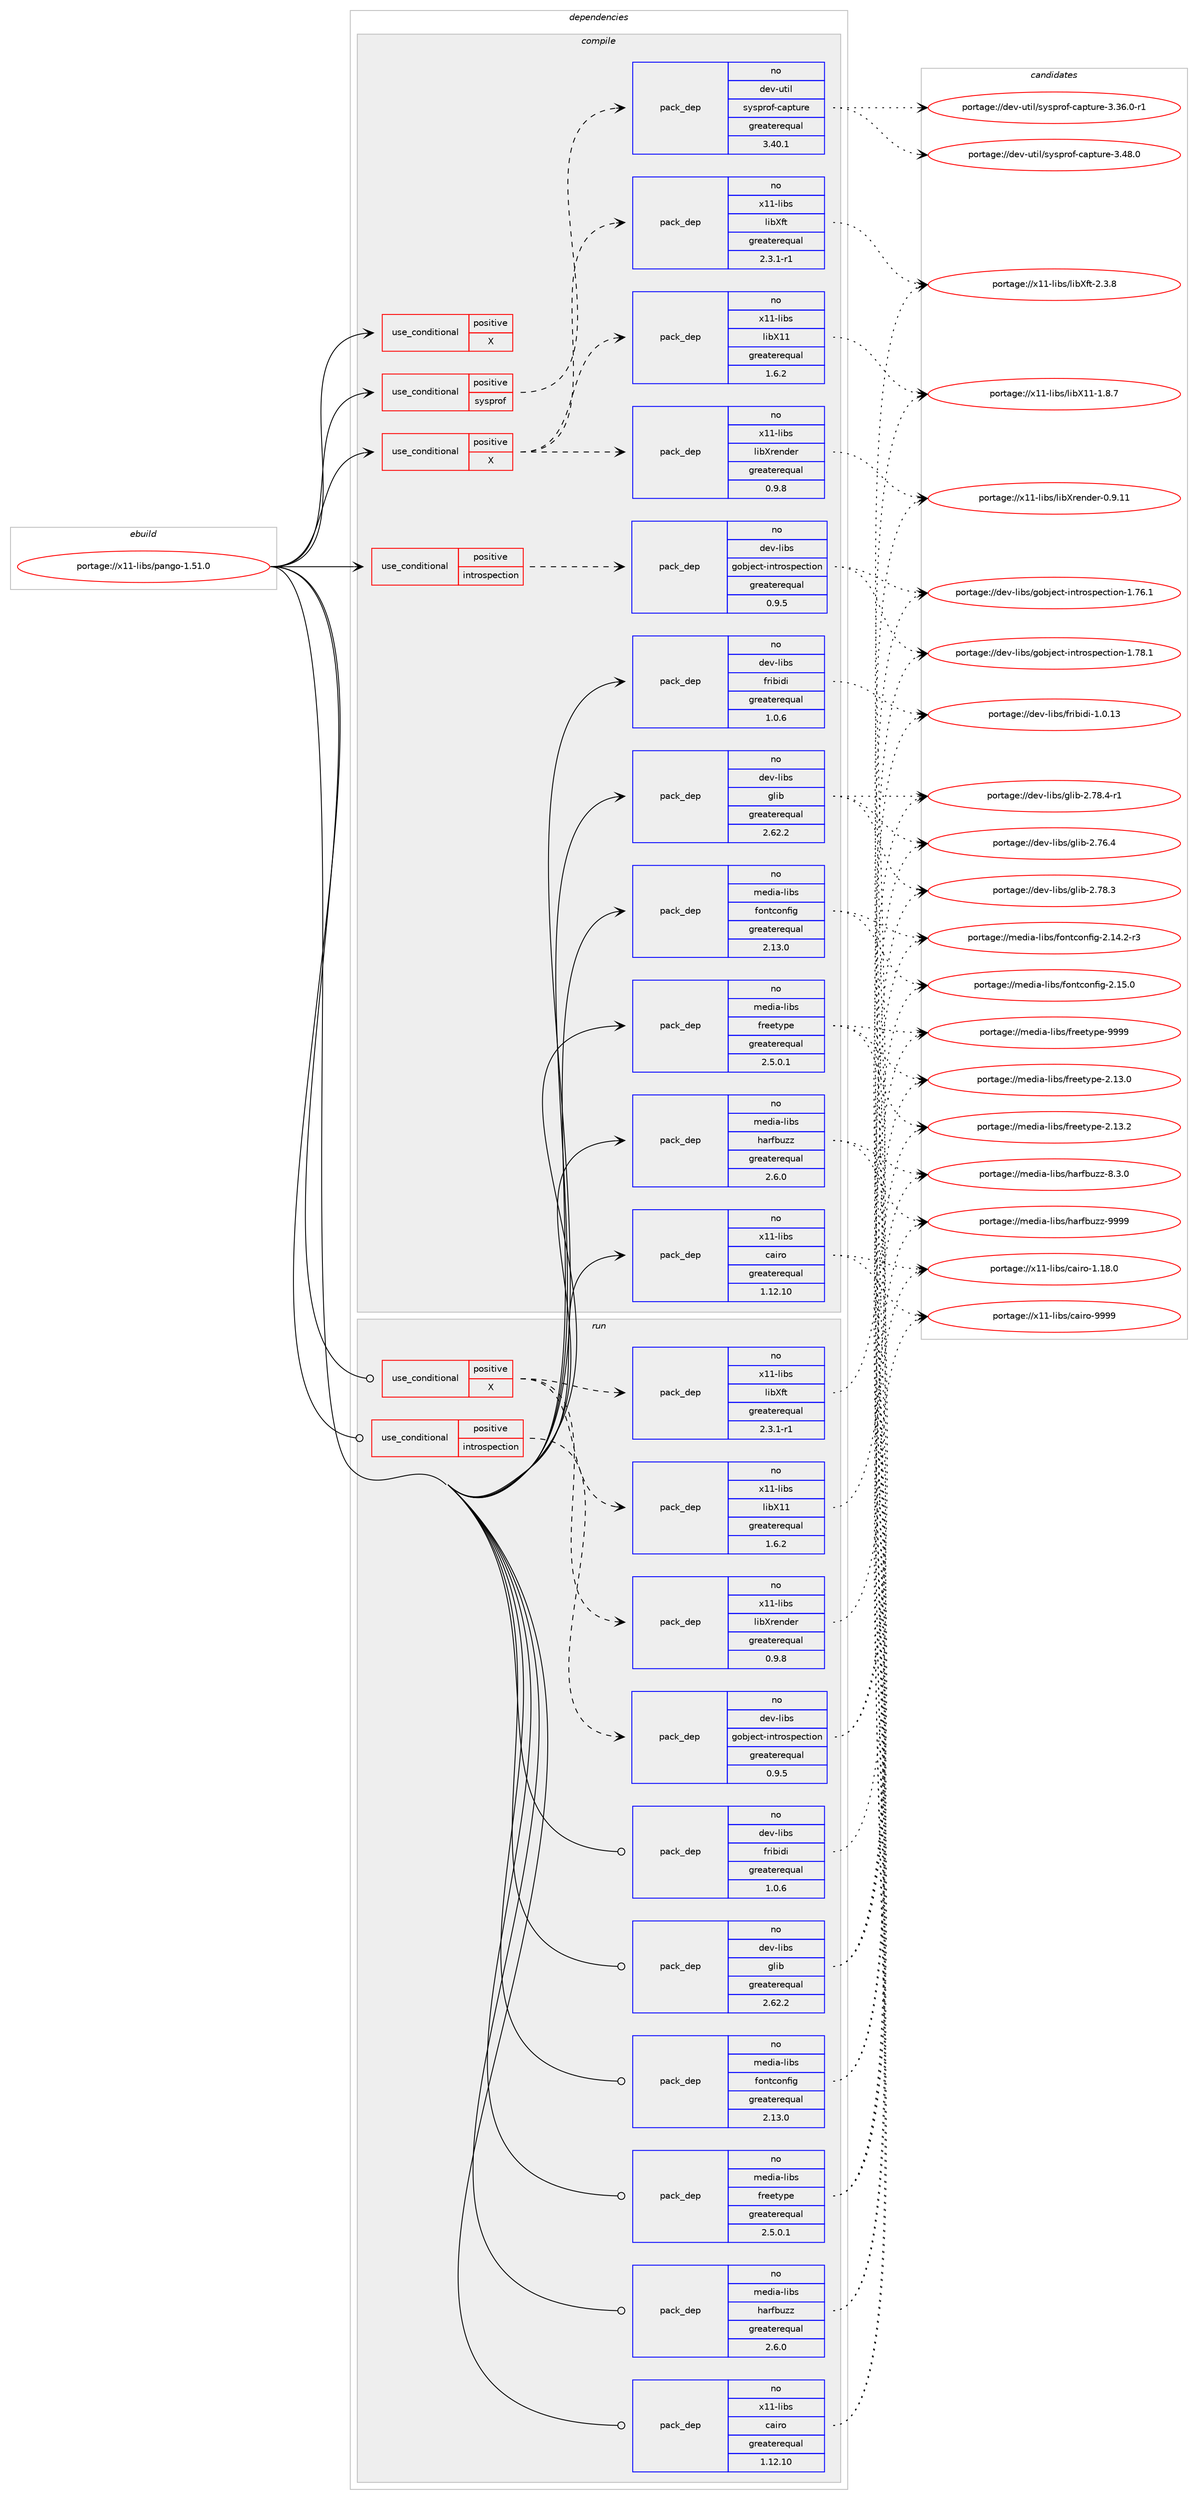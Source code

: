 digraph prolog {

# *************
# Graph options
# *************

newrank=true;
concentrate=true;
compound=true;
graph [rankdir=LR,fontname=Helvetica,fontsize=10,ranksep=1.5];#, ranksep=2.5, nodesep=0.2];
edge  [arrowhead=vee];
node  [fontname=Helvetica,fontsize=10];

# **********
# The ebuild
# **********

subgraph cluster_leftcol {
color=gray;
rank=same;
label=<<i>ebuild</i>>;
id [label="portage://x11-libs/pango-1.51.0", color=red, width=4, href="../x11-libs/pango-1.51.0.svg"];
}

# ****************
# The dependencies
# ****************

subgraph cluster_midcol {
color=gray;
label=<<i>dependencies</i>>;
subgraph cluster_compile {
fillcolor="#eeeeee";
style=filled;
label=<<i>compile</i>>;
subgraph cond17187 {
dependency26272 [label=<<TABLE BORDER="0" CELLBORDER="1" CELLSPACING="0" CELLPADDING="4"><TR><TD ROWSPAN="3" CELLPADDING="10">use_conditional</TD></TR><TR><TD>positive</TD></TR><TR><TD>X</TD></TR></TABLE>>, shape=none, color=red];
# *** BEGIN UNKNOWN DEPENDENCY TYPE (TODO) ***
# dependency26272 -> package_dependency(portage://x11-libs/pango-1.51.0,install,no,x11-base,xorg-proto,none,[,,],[],[])
# *** END UNKNOWN DEPENDENCY TYPE (TODO) ***

}
id:e -> dependency26272:w [weight=20,style="solid",arrowhead="vee"];
subgraph cond17188 {
dependency26273 [label=<<TABLE BORDER="0" CELLBORDER="1" CELLSPACING="0" CELLPADDING="4"><TR><TD ROWSPAN="3" CELLPADDING="10">use_conditional</TD></TR><TR><TD>positive</TD></TR><TR><TD>X</TD></TR></TABLE>>, shape=none, color=red];
subgraph pack8759 {
dependency26274 [label=<<TABLE BORDER="0" CELLBORDER="1" CELLSPACING="0" CELLPADDING="4" WIDTH="220"><TR><TD ROWSPAN="6" CELLPADDING="30">pack_dep</TD></TR><TR><TD WIDTH="110">no</TD></TR><TR><TD>x11-libs</TD></TR><TR><TD>libX11</TD></TR><TR><TD>greaterequal</TD></TR><TR><TD>1.6.2</TD></TR></TABLE>>, shape=none, color=blue];
}
dependency26273:e -> dependency26274:w [weight=20,style="dashed",arrowhead="vee"];
subgraph pack8760 {
dependency26275 [label=<<TABLE BORDER="0" CELLBORDER="1" CELLSPACING="0" CELLPADDING="4" WIDTH="220"><TR><TD ROWSPAN="6" CELLPADDING="30">pack_dep</TD></TR><TR><TD WIDTH="110">no</TD></TR><TR><TD>x11-libs</TD></TR><TR><TD>libXft</TD></TR><TR><TD>greaterequal</TD></TR><TR><TD>2.3.1-r1</TD></TR></TABLE>>, shape=none, color=blue];
}
dependency26273:e -> dependency26275:w [weight=20,style="dashed",arrowhead="vee"];
subgraph pack8761 {
dependency26276 [label=<<TABLE BORDER="0" CELLBORDER="1" CELLSPACING="0" CELLPADDING="4" WIDTH="220"><TR><TD ROWSPAN="6" CELLPADDING="30">pack_dep</TD></TR><TR><TD WIDTH="110">no</TD></TR><TR><TD>x11-libs</TD></TR><TR><TD>libXrender</TD></TR><TR><TD>greaterequal</TD></TR><TR><TD>0.9.8</TD></TR></TABLE>>, shape=none, color=blue];
}
dependency26273:e -> dependency26276:w [weight=20,style="dashed",arrowhead="vee"];
}
id:e -> dependency26273:w [weight=20,style="solid",arrowhead="vee"];
subgraph cond17189 {
dependency26277 [label=<<TABLE BORDER="0" CELLBORDER="1" CELLSPACING="0" CELLPADDING="4"><TR><TD ROWSPAN="3" CELLPADDING="10">use_conditional</TD></TR><TR><TD>positive</TD></TR><TR><TD>introspection</TD></TR></TABLE>>, shape=none, color=red];
subgraph pack8762 {
dependency26278 [label=<<TABLE BORDER="0" CELLBORDER="1" CELLSPACING="0" CELLPADDING="4" WIDTH="220"><TR><TD ROWSPAN="6" CELLPADDING="30">pack_dep</TD></TR><TR><TD WIDTH="110">no</TD></TR><TR><TD>dev-libs</TD></TR><TR><TD>gobject-introspection</TD></TR><TR><TD>greaterequal</TD></TR><TR><TD>0.9.5</TD></TR></TABLE>>, shape=none, color=blue];
}
dependency26277:e -> dependency26278:w [weight=20,style="dashed",arrowhead="vee"];
}
id:e -> dependency26277:w [weight=20,style="solid",arrowhead="vee"];
subgraph cond17190 {
dependency26279 [label=<<TABLE BORDER="0" CELLBORDER="1" CELLSPACING="0" CELLPADDING="4"><TR><TD ROWSPAN="3" CELLPADDING="10">use_conditional</TD></TR><TR><TD>positive</TD></TR><TR><TD>sysprof</TD></TR></TABLE>>, shape=none, color=red];
subgraph pack8763 {
dependency26280 [label=<<TABLE BORDER="0" CELLBORDER="1" CELLSPACING="0" CELLPADDING="4" WIDTH="220"><TR><TD ROWSPAN="6" CELLPADDING="30">pack_dep</TD></TR><TR><TD WIDTH="110">no</TD></TR><TR><TD>dev-util</TD></TR><TR><TD>sysprof-capture</TD></TR><TR><TD>greaterequal</TD></TR><TR><TD>3.40.1</TD></TR></TABLE>>, shape=none, color=blue];
}
dependency26279:e -> dependency26280:w [weight=20,style="dashed",arrowhead="vee"];
}
id:e -> dependency26279:w [weight=20,style="solid",arrowhead="vee"];
subgraph pack8764 {
dependency26281 [label=<<TABLE BORDER="0" CELLBORDER="1" CELLSPACING="0" CELLPADDING="4" WIDTH="220"><TR><TD ROWSPAN="6" CELLPADDING="30">pack_dep</TD></TR><TR><TD WIDTH="110">no</TD></TR><TR><TD>dev-libs</TD></TR><TR><TD>fribidi</TD></TR><TR><TD>greaterequal</TD></TR><TR><TD>1.0.6</TD></TR></TABLE>>, shape=none, color=blue];
}
id:e -> dependency26281:w [weight=20,style="solid",arrowhead="vee"];
subgraph pack8765 {
dependency26282 [label=<<TABLE BORDER="0" CELLBORDER="1" CELLSPACING="0" CELLPADDING="4" WIDTH="220"><TR><TD ROWSPAN="6" CELLPADDING="30">pack_dep</TD></TR><TR><TD WIDTH="110">no</TD></TR><TR><TD>dev-libs</TD></TR><TR><TD>glib</TD></TR><TR><TD>greaterequal</TD></TR><TR><TD>2.62.2</TD></TR></TABLE>>, shape=none, color=blue];
}
id:e -> dependency26282:w [weight=20,style="solid",arrowhead="vee"];
subgraph pack8766 {
dependency26283 [label=<<TABLE BORDER="0" CELLBORDER="1" CELLSPACING="0" CELLPADDING="4" WIDTH="220"><TR><TD ROWSPAN="6" CELLPADDING="30">pack_dep</TD></TR><TR><TD WIDTH="110">no</TD></TR><TR><TD>media-libs</TD></TR><TR><TD>fontconfig</TD></TR><TR><TD>greaterequal</TD></TR><TR><TD>2.13.0</TD></TR></TABLE>>, shape=none, color=blue];
}
id:e -> dependency26283:w [weight=20,style="solid",arrowhead="vee"];
subgraph pack8767 {
dependency26284 [label=<<TABLE BORDER="0" CELLBORDER="1" CELLSPACING="0" CELLPADDING="4" WIDTH="220"><TR><TD ROWSPAN="6" CELLPADDING="30">pack_dep</TD></TR><TR><TD WIDTH="110">no</TD></TR><TR><TD>media-libs</TD></TR><TR><TD>freetype</TD></TR><TR><TD>greaterequal</TD></TR><TR><TD>2.5.0.1</TD></TR></TABLE>>, shape=none, color=blue];
}
id:e -> dependency26284:w [weight=20,style="solid",arrowhead="vee"];
subgraph pack8768 {
dependency26285 [label=<<TABLE BORDER="0" CELLBORDER="1" CELLSPACING="0" CELLPADDING="4" WIDTH="220"><TR><TD ROWSPAN="6" CELLPADDING="30">pack_dep</TD></TR><TR><TD WIDTH="110">no</TD></TR><TR><TD>media-libs</TD></TR><TR><TD>harfbuzz</TD></TR><TR><TD>greaterequal</TD></TR><TR><TD>2.6.0</TD></TR></TABLE>>, shape=none, color=blue];
}
id:e -> dependency26285:w [weight=20,style="solid",arrowhead="vee"];
subgraph pack8769 {
dependency26286 [label=<<TABLE BORDER="0" CELLBORDER="1" CELLSPACING="0" CELLPADDING="4" WIDTH="220"><TR><TD ROWSPAN="6" CELLPADDING="30">pack_dep</TD></TR><TR><TD WIDTH="110">no</TD></TR><TR><TD>x11-libs</TD></TR><TR><TD>cairo</TD></TR><TR><TD>greaterequal</TD></TR><TR><TD>1.12.10</TD></TR></TABLE>>, shape=none, color=blue];
}
id:e -> dependency26286:w [weight=20,style="solid",arrowhead="vee"];
}
subgraph cluster_compileandrun {
fillcolor="#eeeeee";
style=filled;
label=<<i>compile and run</i>>;
}
subgraph cluster_run {
fillcolor="#eeeeee";
style=filled;
label=<<i>run</i>>;
subgraph cond17191 {
dependency26287 [label=<<TABLE BORDER="0" CELLBORDER="1" CELLSPACING="0" CELLPADDING="4"><TR><TD ROWSPAN="3" CELLPADDING="10">use_conditional</TD></TR><TR><TD>positive</TD></TR><TR><TD>X</TD></TR></TABLE>>, shape=none, color=red];
subgraph pack8770 {
dependency26288 [label=<<TABLE BORDER="0" CELLBORDER="1" CELLSPACING="0" CELLPADDING="4" WIDTH="220"><TR><TD ROWSPAN="6" CELLPADDING="30">pack_dep</TD></TR><TR><TD WIDTH="110">no</TD></TR><TR><TD>x11-libs</TD></TR><TR><TD>libX11</TD></TR><TR><TD>greaterequal</TD></TR><TR><TD>1.6.2</TD></TR></TABLE>>, shape=none, color=blue];
}
dependency26287:e -> dependency26288:w [weight=20,style="dashed",arrowhead="vee"];
subgraph pack8771 {
dependency26289 [label=<<TABLE BORDER="0" CELLBORDER="1" CELLSPACING="0" CELLPADDING="4" WIDTH="220"><TR><TD ROWSPAN="6" CELLPADDING="30">pack_dep</TD></TR><TR><TD WIDTH="110">no</TD></TR><TR><TD>x11-libs</TD></TR><TR><TD>libXft</TD></TR><TR><TD>greaterequal</TD></TR><TR><TD>2.3.1-r1</TD></TR></TABLE>>, shape=none, color=blue];
}
dependency26287:e -> dependency26289:w [weight=20,style="dashed",arrowhead="vee"];
subgraph pack8772 {
dependency26290 [label=<<TABLE BORDER="0" CELLBORDER="1" CELLSPACING="0" CELLPADDING="4" WIDTH="220"><TR><TD ROWSPAN="6" CELLPADDING="30">pack_dep</TD></TR><TR><TD WIDTH="110">no</TD></TR><TR><TD>x11-libs</TD></TR><TR><TD>libXrender</TD></TR><TR><TD>greaterequal</TD></TR><TR><TD>0.9.8</TD></TR></TABLE>>, shape=none, color=blue];
}
dependency26287:e -> dependency26290:w [weight=20,style="dashed",arrowhead="vee"];
}
id:e -> dependency26287:w [weight=20,style="solid",arrowhead="odot"];
subgraph cond17192 {
dependency26291 [label=<<TABLE BORDER="0" CELLBORDER="1" CELLSPACING="0" CELLPADDING="4"><TR><TD ROWSPAN="3" CELLPADDING="10">use_conditional</TD></TR><TR><TD>positive</TD></TR><TR><TD>introspection</TD></TR></TABLE>>, shape=none, color=red];
subgraph pack8773 {
dependency26292 [label=<<TABLE BORDER="0" CELLBORDER="1" CELLSPACING="0" CELLPADDING="4" WIDTH="220"><TR><TD ROWSPAN="6" CELLPADDING="30">pack_dep</TD></TR><TR><TD WIDTH="110">no</TD></TR><TR><TD>dev-libs</TD></TR><TR><TD>gobject-introspection</TD></TR><TR><TD>greaterequal</TD></TR><TR><TD>0.9.5</TD></TR></TABLE>>, shape=none, color=blue];
}
dependency26291:e -> dependency26292:w [weight=20,style="dashed",arrowhead="vee"];
}
id:e -> dependency26291:w [weight=20,style="solid",arrowhead="odot"];
subgraph pack8774 {
dependency26293 [label=<<TABLE BORDER="0" CELLBORDER="1" CELLSPACING="0" CELLPADDING="4" WIDTH="220"><TR><TD ROWSPAN="6" CELLPADDING="30">pack_dep</TD></TR><TR><TD WIDTH="110">no</TD></TR><TR><TD>dev-libs</TD></TR><TR><TD>fribidi</TD></TR><TR><TD>greaterequal</TD></TR><TR><TD>1.0.6</TD></TR></TABLE>>, shape=none, color=blue];
}
id:e -> dependency26293:w [weight=20,style="solid",arrowhead="odot"];
subgraph pack8775 {
dependency26294 [label=<<TABLE BORDER="0" CELLBORDER="1" CELLSPACING="0" CELLPADDING="4" WIDTH="220"><TR><TD ROWSPAN="6" CELLPADDING="30">pack_dep</TD></TR><TR><TD WIDTH="110">no</TD></TR><TR><TD>dev-libs</TD></TR><TR><TD>glib</TD></TR><TR><TD>greaterequal</TD></TR><TR><TD>2.62.2</TD></TR></TABLE>>, shape=none, color=blue];
}
id:e -> dependency26294:w [weight=20,style="solid",arrowhead="odot"];
subgraph pack8776 {
dependency26295 [label=<<TABLE BORDER="0" CELLBORDER="1" CELLSPACING="0" CELLPADDING="4" WIDTH="220"><TR><TD ROWSPAN="6" CELLPADDING="30">pack_dep</TD></TR><TR><TD WIDTH="110">no</TD></TR><TR><TD>media-libs</TD></TR><TR><TD>fontconfig</TD></TR><TR><TD>greaterequal</TD></TR><TR><TD>2.13.0</TD></TR></TABLE>>, shape=none, color=blue];
}
id:e -> dependency26295:w [weight=20,style="solid",arrowhead="odot"];
subgraph pack8777 {
dependency26296 [label=<<TABLE BORDER="0" CELLBORDER="1" CELLSPACING="0" CELLPADDING="4" WIDTH="220"><TR><TD ROWSPAN="6" CELLPADDING="30">pack_dep</TD></TR><TR><TD WIDTH="110">no</TD></TR><TR><TD>media-libs</TD></TR><TR><TD>freetype</TD></TR><TR><TD>greaterequal</TD></TR><TR><TD>2.5.0.1</TD></TR></TABLE>>, shape=none, color=blue];
}
id:e -> dependency26296:w [weight=20,style="solid",arrowhead="odot"];
subgraph pack8778 {
dependency26297 [label=<<TABLE BORDER="0" CELLBORDER="1" CELLSPACING="0" CELLPADDING="4" WIDTH="220"><TR><TD ROWSPAN="6" CELLPADDING="30">pack_dep</TD></TR><TR><TD WIDTH="110">no</TD></TR><TR><TD>media-libs</TD></TR><TR><TD>harfbuzz</TD></TR><TR><TD>greaterequal</TD></TR><TR><TD>2.6.0</TD></TR></TABLE>>, shape=none, color=blue];
}
id:e -> dependency26297:w [weight=20,style="solid",arrowhead="odot"];
subgraph pack8779 {
dependency26298 [label=<<TABLE BORDER="0" CELLBORDER="1" CELLSPACING="0" CELLPADDING="4" WIDTH="220"><TR><TD ROWSPAN="6" CELLPADDING="30">pack_dep</TD></TR><TR><TD WIDTH="110">no</TD></TR><TR><TD>x11-libs</TD></TR><TR><TD>cairo</TD></TR><TR><TD>greaterequal</TD></TR><TR><TD>1.12.10</TD></TR></TABLE>>, shape=none, color=blue];
}
id:e -> dependency26298:w [weight=20,style="solid",arrowhead="odot"];
}
}

# **************
# The candidates
# **************

subgraph cluster_choices {
rank=same;
color=gray;
label=<<i>candidates</i>>;

subgraph choice8759 {
color=black;
nodesep=1;
choice120494945108105981154710810598884949454946564655 [label="portage://x11-libs/libX11-1.8.7", color=red, width=4,href="../x11-libs/libX11-1.8.7.svg"];
dependency26274:e -> choice120494945108105981154710810598884949454946564655:w [style=dotted,weight="100"];
}
subgraph choice8760 {
color=black;
nodesep=1;
choice12049494510810598115471081059888102116455046514656 [label="portage://x11-libs/libXft-2.3.8", color=red, width=4,href="../x11-libs/libXft-2.3.8.svg"];
dependency26275:e -> choice12049494510810598115471081059888102116455046514656:w [style=dotted,weight="100"];
}
subgraph choice8761 {
color=black;
nodesep=1;
choice1204949451081059811547108105988811410111010010111445484657464949 [label="portage://x11-libs/libXrender-0.9.11", color=red, width=4,href="../x11-libs/libXrender-0.9.11.svg"];
dependency26276:e -> choice1204949451081059811547108105988811410111010010111445484657464949:w [style=dotted,weight="100"];
}
subgraph choice8762 {
color=black;
nodesep=1;
choice1001011184510810598115471031119810610199116451051101161141111151121019911610511111045494655544649 [label="portage://dev-libs/gobject-introspection-1.76.1", color=red, width=4,href="../dev-libs/gobject-introspection-1.76.1.svg"];
choice1001011184510810598115471031119810610199116451051101161141111151121019911610511111045494655564649 [label="portage://dev-libs/gobject-introspection-1.78.1", color=red, width=4,href="../dev-libs/gobject-introspection-1.78.1.svg"];
dependency26278:e -> choice1001011184510810598115471031119810610199116451051101161141111151121019911610511111045494655544649:w [style=dotted,weight="100"];
dependency26278:e -> choice1001011184510810598115471031119810610199116451051101161141111151121019911610511111045494655564649:w [style=dotted,weight="100"];
}
subgraph choice8763 {
color=black;
nodesep=1;
choice1001011184511711610510847115121115112114111102459997112116117114101455146515446484511449 [label="portage://dev-util/sysprof-capture-3.36.0-r1", color=red, width=4,href="../dev-util/sysprof-capture-3.36.0-r1.svg"];
choice100101118451171161051084711512111511211411110245999711211611711410145514652564648 [label="portage://dev-util/sysprof-capture-3.48.0", color=red, width=4,href="../dev-util/sysprof-capture-3.48.0.svg"];
dependency26280:e -> choice1001011184511711610510847115121115112114111102459997112116117114101455146515446484511449:w [style=dotted,weight="100"];
dependency26280:e -> choice100101118451171161051084711512111511211411110245999711211611711410145514652564648:w [style=dotted,weight="100"];
}
subgraph choice8764 {
color=black;
nodesep=1;
choice1001011184510810598115471021141059810510010545494648464951 [label="portage://dev-libs/fribidi-1.0.13", color=red, width=4,href="../dev-libs/fribidi-1.0.13.svg"];
dependency26281:e -> choice1001011184510810598115471021141059810510010545494648464951:w [style=dotted,weight="100"];
}
subgraph choice8765 {
color=black;
nodesep=1;
choice1001011184510810598115471031081059845504655544652 [label="portage://dev-libs/glib-2.76.4", color=red, width=4,href="../dev-libs/glib-2.76.4.svg"];
choice1001011184510810598115471031081059845504655564651 [label="portage://dev-libs/glib-2.78.3", color=red, width=4,href="../dev-libs/glib-2.78.3.svg"];
choice10010111845108105981154710310810598455046555646524511449 [label="portage://dev-libs/glib-2.78.4-r1", color=red, width=4,href="../dev-libs/glib-2.78.4-r1.svg"];
dependency26282:e -> choice1001011184510810598115471031081059845504655544652:w [style=dotted,weight="100"];
dependency26282:e -> choice1001011184510810598115471031081059845504655564651:w [style=dotted,weight="100"];
dependency26282:e -> choice10010111845108105981154710310810598455046555646524511449:w [style=dotted,weight="100"];
}
subgraph choice8766 {
color=black;
nodesep=1;
choice1091011001059745108105981154710211111011699111110102105103455046495246504511451 [label="portage://media-libs/fontconfig-2.14.2-r3", color=red, width=4,href="../media-libs/fontconfig-2.14.2-r3.svg"];
choice109101100105974510810598115471021111101169911111010210510345504649534648 [label="portage://media-libs/fontconfig-2.15.0", color=red, width=4,href="../media-libs/fontconfig-2.15.0.svg"];
dependency26283:e -> choice1091011001059745108105981154710211111011699111110102105103455046495246504511451:w [style=dotted,weight="100"];
dependency26283:e -> choice109101100105974510810598115471021111101169911111010210510345504649534648:w [style=dotted,weight="100"];
}
subgraph choice8767 {
color=black;
nodesep=1;
choice1091011001059745108105981154710211410110111612111210145504649514648 [label="portage://media-libs/freetype-2.13.0", color=red, width=4,href="../media-libs/freetype-2.13.0.svg"];
choice1091011001059745108105981154710211410110111612111210145504649514650 [label="portage://media-libs/freetype-2.13.2", color=red, width=4,href="../media-libs/freetype-2.13.2.svg"];
choice109101100105974510810598115471021141011011161211121014557575757 [label="portage://media-libs/freetype-9999", color=red, width=4,href="../media-libs/freetype-9999.svg"];
dependency26284:e -> choice1091011001059745108105981154710211410110111612111210145504649514648:w [style=dotted,weight="100"];
dependency26284:e -> choice1091011001059745108105981154710211410110111612111210145504649514650:w [style=dotted,weight="100"];
dependency26284:e -> choice109101100105974510810598115471021141011011161211121014557575757:w [style=dotted,weight="100"];
}
subgraph choice8768 {
color=black;
nodesep=1;
choice109101100105974510810598115471049711410298117122122455646514648 [label="portage://media-libs/harfbuzz-8.3.0", color=red, width=4,href="../media-libs/harfbuzz-8.3.0.svg"];
choice1091011001059745108105981154710497114102981171221224557575757 [label="portage://media-libs/harfbuzz-9999", color=red, width=4,href="../media-libs/harfbuzz-9999.svg"];
dependency26285:e -> choice109101100105974510810598115471049711410298117122122455646514648:w [style=dotted,weight="100"];
dependency26285:e -> choice1091011001059745108105981154710497114102981171221224557575757:w [style=dotted,weight="100"];
}
subgraph choice8769 {
color=black;
nodesep=1;
choice1204949451081059811547999710511411145494649564648 [label="portage://x11-libs/cairo-1.18.0", color=red, width=4,href="../x11-libs/cairo-1.18.0.svg"];
choice120494945108105981154799971051141114557575757 [label="portage://x11-libs/cairo-9999", color=red, width=4,href="../x11-libs/cairo-9999.svg"];
dependency26286:e -> choice1204949451081059811547999710511411145494649564648:w [style=dotted,weight="100"];
dependency26286:e -> choice120494945108105981154799971051141114557575757:w [style=dotted,weight="100"];
}
subgraph choice8770 {
color=black;
nodesep=1;
choice120494945108105981154710810598884949454946564655 [label="portage://x11-libs/libX11-1.8.7", color=red, width=4,href="../x11-libs/libX11-1.8.7.svg"];
dependency26288:e -> choice120494945108105981154710810598884949454946564655:w [style=dotted,weight="100"];
}
subgraph choice8771 {
color=black;
nodesep=1;
choice12049494510810598115471081059888102116455046514656 [label="portage://x11-libs/libXft-2.3.8", color=red, width=4,href="../x11-libs/libXft-2.3.8.svg"];
dependency26289:e -> choice12049494510810598115471081059888102116455046514656:w [style=dotted,weight="100"];
}
subgraph choice8772 {
color=black;
nodesep=1;
choice1204949451081059811547108105988811410111010010111445484657464949 [label="portage://x11-libs/libXrender-0.9.11", color=red, width=4,href="../x11-libs/libXrender-0.9.11.svg"];
dependency26290:e -> choice1204949451081059811547108105988811410111010010111445484657464949:w [style=dotted,weight="100"];
}
subgraph choice8773 {
color=black;
nodesep=1;
choice1001011184510810598115471031119810610199116451051101161141111151121019911610511111045494655544649 [label="portage://dev-libs/gobject-introspection-1.76.1", color=red, width=4,href="../dev-libs/gobject-introspection-1.76.1.svg"];
choice1001011184510810598115471031119810610199116451051101161141111151121019911610511111045494655564649 [label="portage://dev-libs/gobject-introspection-1.78.1", color=red, width=4,href="../dev-libs/gobject-introspection-1.78.1.svg"];
dependency26292:e -> choice1001011184510810598115471031119810610199116451051101161141111151121019911610511111045494655544649:w [style=dotted,weight="100"];
dependency26292:e -> choice1001011184510810598115471031119810610199116451051101161141111151121019911610511111045494655564649:w [style=dotted,weight="100"];
}
subgraph choice8774 {
color=black;
nodesep=1;
choice1001011184510810598115471021141059810510010545494648464951 [label="portage://dev-libs/fribidi-1.0.13", color=red, width=4,href="../dev-libs/fribidi-1.0.13.svg"];
dependency26293:e -> choice1001011184510810598115471021141059810510010545494648464951:w [style=dotted,weight="100"];
}
subgraph choice8775 {
color=black;
nodesep=1;
choice1001011184510810598115471031081059845504655544652 [label="portage://dev-libs/glib-2.76.4", color=red, width=4,href="../dev-libs/glib-2.76.4.svg"];
choice1001011184510810598115471031081059845504655564651 [label="portage://dev-libs/glib-2.78.3", color=red, width=4,href="../dev-libs/glib-2.78.3.svg"];
choice10010111845108105981154710310810598455046555646524511449 [label="portage://dev-libs/glib-2.78.4-r1", color=red, width=4,href="../dev-libs/glib-2.78.4-r1.svg"];
dependency26294:e -> choice1001011184510810598115471031081059845504655544652:w [style=dotted,weight="100"];
dependency26294:e -> choice1001011184510810598115471031081059845504655564651:w [style=dotted,weight="100"];
dependency26294:e -> choice10010111845108105981154710310810598455046555646524511449:w [style=dotted,weight="100"];
}
subgraph choice8776 {
color=black;
nodesep=1;
choice1091011001059745108105981154710211111011699111110102105103455046495246504511451 [label="portage://media-libs/fontconfig-2.14.2-r3", color=red, width=4,href="../media-libs/fontconfig-2.14.2-r3.svg"];
choice109101100105974510810598115471021111101169911111010210510345504649534648 [label="portage://media-libs/fontconfig-2.15.0", color=red, width=4,href="../media-libs/fontconfig-2.15.0.svg"];
dependency26295:e -> choice1091011001059745108105981154710211111011699111110102105103455046495246504511451:w [style=dotted,weight="100"];
dependency26295:e -> choice109101100105974510810598115471021111101169911111010210510345504649534648:w [style=dotted,weight="100"];
}
subgraph choice8777 {
color=black;
nodesep=1;
choice1091011001059745108105981154710211410110111612111210145504649514648 [label="portage://media-libs/freetype-2.13.0", color=red, width=4,href="../media-libs/freetype-2.13.0.svg"];
choice1091011001059745108105981154710211410110111612111210145504649514650 [label="portage://media-libs/freetype-2.13.2", color=red, width=4,href="../media-libs/freetype-2.13.2.svg"];
choice109101100105974510810598115471021141011011161211121014557575757 [label="portage://media-libs/freetype-9999", color=red, width=4,href="../media-libs/freetype-9999.svg"];
dependency26296:e -> choice1091011001059745108105981154710211410110111612111210145504649514648:w [style=dotted,weight="100"];
dependency26296:e -> choice1091011001059745108105981154710211410110111612111210145504649514650:w [style=dotted,weight="100"];
dependency26296:e -> choice109101100105974510810598115471021141011011161211121014557575757:w [style=dotted,weight="100"];
}
subgraph choice8778 {
color=black;
nodesep=1;
choice109101100105974510810598115471049711410298117122122455646514648 [label="portage://media-libs/harfbuzz-8.3.0", color=red, width=4,href="../media-libs/harfbuzz-8.3.0.svg"];
choice1091011001059745108105981154710497114102981171221224557575757 [label="portage://media-libs/harfbuzz-9999", color=red, width=4,href="../media-libs/harfbuzz-9999.svg"];
dependency26297:e -> choice109101100105974510810598115471049711410298117122122455646514648:w [style=dotted,weight="100"];
dependency26297:e -> choice1091011001059745108105981154710497114102981171221224557575757:w [style=dotted,weight="100"];
}
subgraph choice8779 {
color=black;
nodesep=1;
choice1204949451081059811547999710511411145494649564648 [label="portage://x11-libs/cairo-1.18.0", color=red, width=4,href="../x11-libs/cairo-1.18.0.svg"];
choice120494945108105981154799971051141114557575757 [label="portage://x11-libs/cairo-9999", color=red, width=4,href="../x11-libs/cairo-9999.svg"];
dependency26298:e -> choice1204949451081059811547999710511411145494649564648:w [style=dotted,weight="100"];
dependency26298:e -> choice120494945108105981154799971051141114557575757:w [style=dotted,weight="100"];
}
}

}
